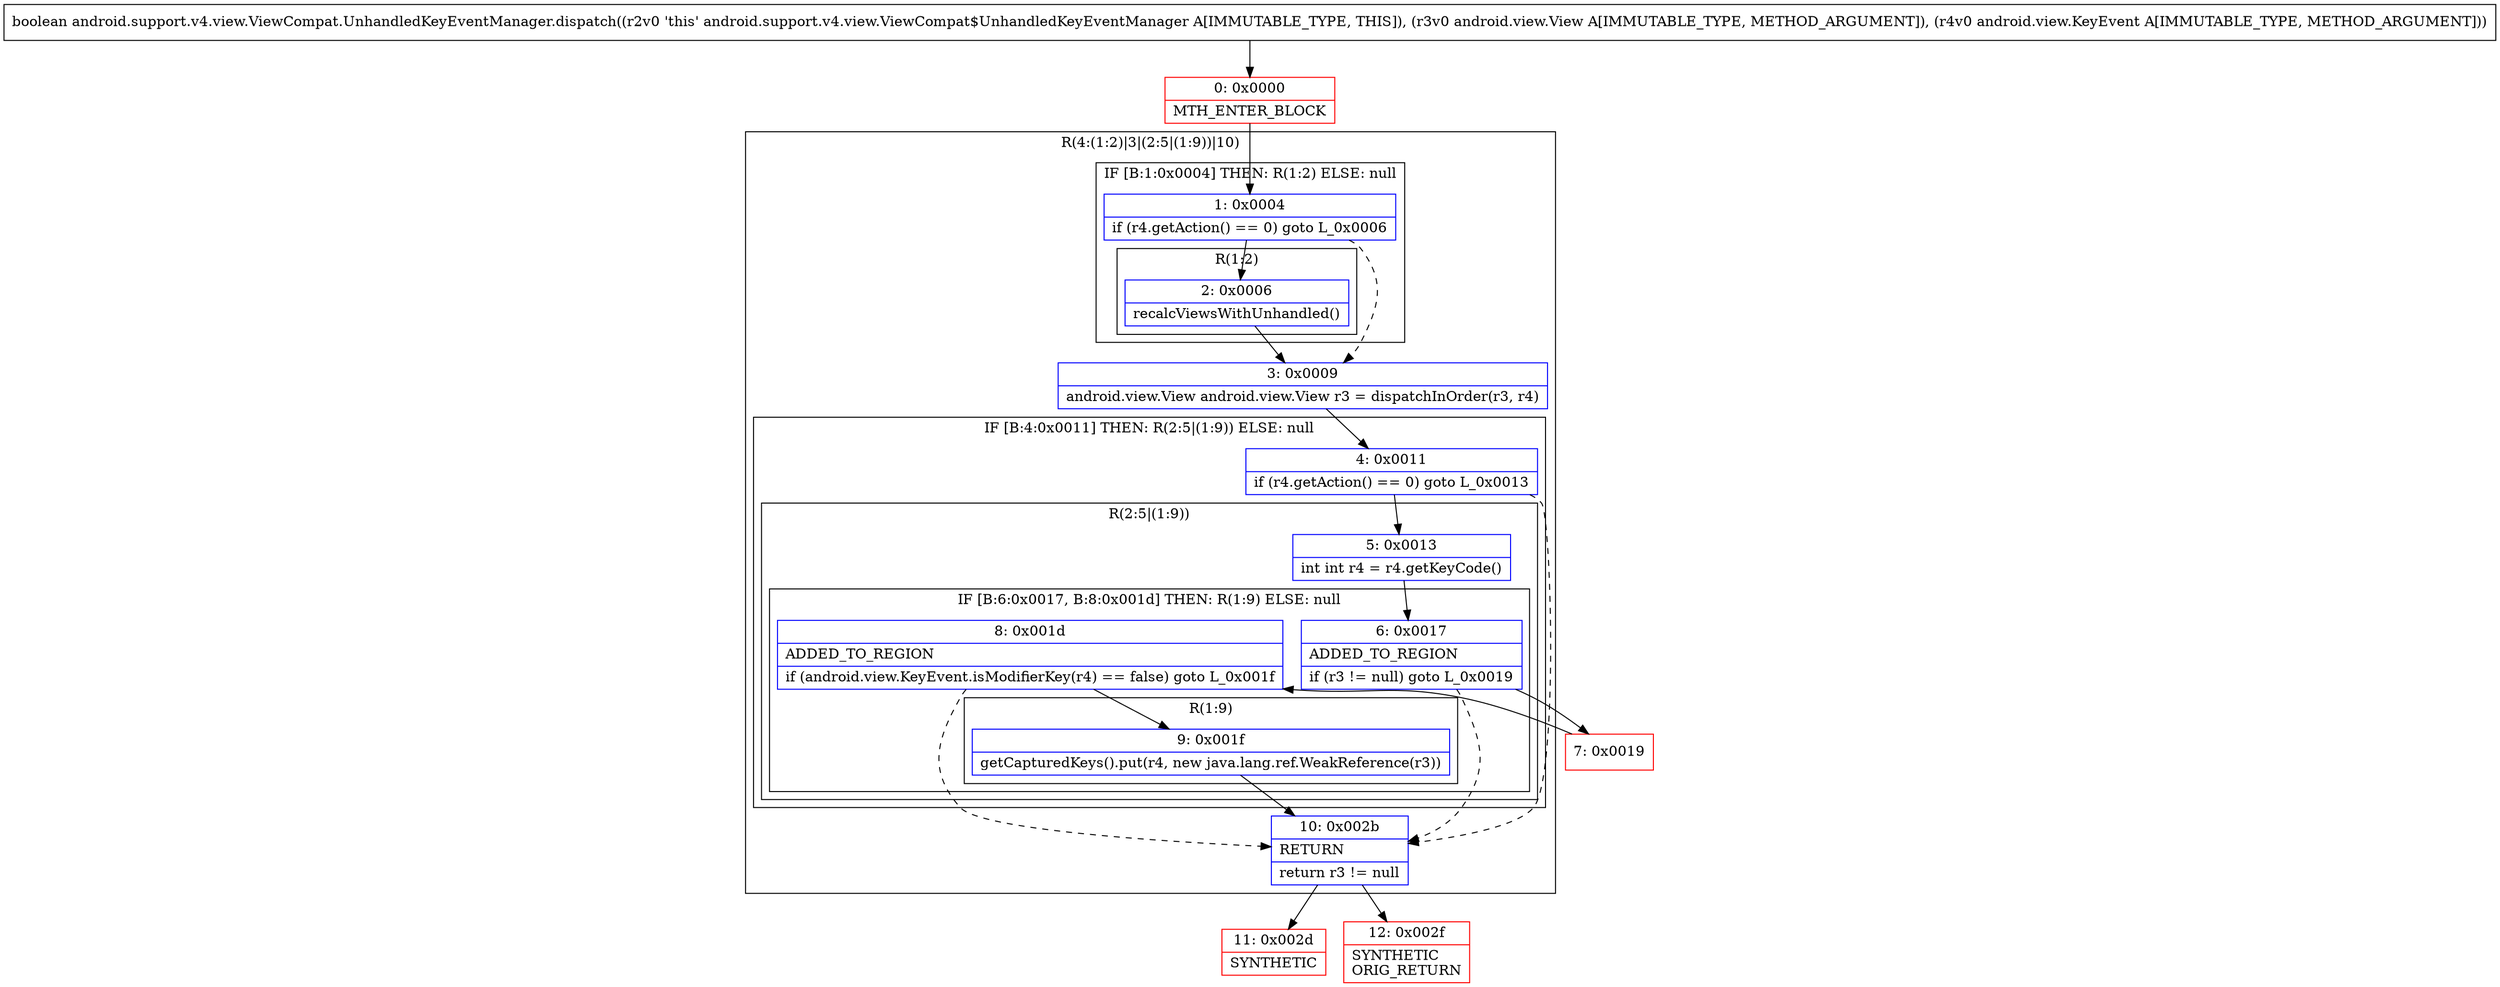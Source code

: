 digraph "CFG forandroid.support.v4.view.ViewCompat.UnhandledKeyEventManager.dispatch(Landroid\/view\/View;Landroid\/view\/KeyEvent;)Z" {
subgraph cluster_Region_861916986 {
label = "R(4:(1:2)|3|(2:5|(1:9))|10)";
node [shape=record,color=blue];
subgraph cluster_IfRegion_495624370 {
label = "IF [B:1:0x0004] THEN: R(1:2) ELSE: null";
node [shape=record,color=blue];
Node_1 [shape=record,label="{1\:\ 0x0004|if (r4.getAction() == 0) goto L_0x0006\l}"];
subgraph cluster_Region_616887481 {
label = "R(1:2)";
node [shape=record,color=blue];
Node_2 [shape=record,label="{2\:\ 0x0006|recalcViewsWithUnhandled()\l}"];
}
}
Node_3 [shape=record,label="{3\:\ 0x0009|android.view.View android.view.View r3 = dispatchInOrder(r3, r4)\l}"];
subgraph cluster_IfRegion_909604325 {
label = "IF [B:4:0x0011] THEN: R(2:5|(1:9)) ELSE: null";
node [shape=record,color=blue];
Node_4 [shape=record,label="{4\:\ 0x0011|if (r4.getAction() == 0) goto L_0x0013\l}"];
subgraph cluster_Region_31461054 {
label = "R(2:5|(1:9))";
node [shape=record,color=blue];
Node_5 [shape=record,label="{5\:\ 0x0013|int int r4 = r4.getKeyCode()\l}"];
subgraph cluster_IfRegion_613000972 {
label = "IF [B:6:0x0017, B:8:0x001d] THEN: R(1:9) ELSE: null";
node [shape=record,color=blue];
Node_6 [shape=record,label="{6\:\ 0x0017|ADDED_TO_REGION\l|if (r3 != null) goto L_0x0019\l}"];
Node_8 [shape=record,label="{8\:\ 0x001d|ADDED_TO_REGION\l|if (android.view.KeyEvent.isModifierKey(r4) == false) goto L_0x001f\l}"];
subgraph cluster_Region_299667550 {
label = "R(1:9)";
node [shape=record,color=blue];
Node_9 [shape=record,label="{9\:\ 0x001f|getCapturedKeys().put(r4, new java.lang.ref.WeakReference(r3))\l}"];
}
}
}
}
Node_10 [shape=record,label="{10\:\ 0x002b|RETURN\l|return r3 != null\l}"];
}
Node_0 [shape=record,color=red,label="{0\:\ 0x0000|MTH_ENTER_BLOCK\l}"];
Node_7 [shape=record,color=red,label="{7\:\ 0x0019}"];
Node_11 [shape=record,color=red,label="{11\:\ 0x002d|SYNTHETIC\l}"];
Node_12 [shape=record,color=red,label="{12\:\ 0x002f|SYNTHETIC\lORIG_RETURN\l}"];
MethodNode[shape=record,label="{boolean android.support.v4.view.ViewCompat.UnhandledKeyEventManager.dispatch((r2v0 'this' android.support.v4.view.ViewCompat$UnhandledKeyEventManager A[IMMUTABLE_TYPE, THIS]), (r3v0 android.view.View A[IMMUTABLE_TYPE, METHOD_ARGUMENT]), (r4v0 android.view.KeyEvent A[IMMUTABLE_TYPE, METHOD_ARGUMENT])) }"];
MethodNode -> Node_0;
Node_1 -> Node_2;
Node_1 -> Node_3[style=dashed];
Node_2 -> Node_3;
Node_3 -> Node_4;
Node_4 -> Node_5;
Node_4 -> Node_10[style=dashed];
Node_5 -> Node_6;
Node_6 -> Node_7;
Node_6 -> Node_10[style=dashed];
Node_8 -> Node_9;
Node_8 -> Node_10[style=dashed];
Node_9 -> Node_10;
Node_10 -> Node_11;
Node_10 -> Node_12;
Node_0 -> Node_1;
Node_7 -> Node_8;
}

